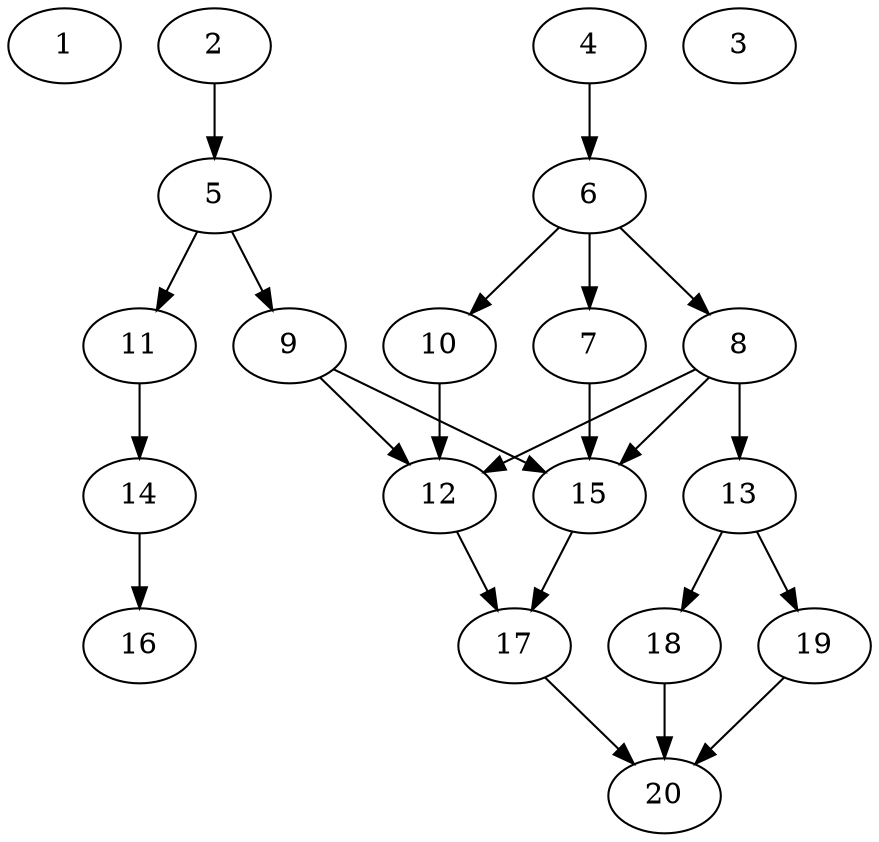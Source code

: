 // DAG automatically generated by daggen at Thu Jul 21 18:30:23 2022
// ./daggen --dot -n 20 --ccr 0.5 --fat 0.5 --regular 0.5 --density 0.6
digraph G {
  1 [compute_size="231928233984", trans_size="71268", result_size="0", ram="37179512",alpha="0.14"]
  2 [compute_size="8343707107", trans_size="410612", result_size="74752", ram="38536040",alpha="0.12"]
  2 -> 5 [size ="74752"]
  3 [compute_size="3218157296", trans_size="955933", result_size="0", ram="30174772",alpha="0.03"]
  4 [compute_size="549755813888", trans_size="64375", result_size="91136", ram="33924368",alpha="0.05"]
  4 -> 6 [size ="91136"]
  5 [compute_size="231928233984", trans_size="287702", result_size="13312", ram="22216572",alpha="0.11"]
  5 -> 9 [size ="13312"]
  5 -> 11 [size ="13312"]
  6 [compute_size="89261115408", trans_size="215335", result_size="74752", ram="1656098",alpha="0.01"]
  6 -> 7 [size ="74752"]
  6 -> 8 [size ="74752"]
  6 -> 10 [size ="74752"]
  7 [compute_size="615871618501", trans_size="468808", result_size="9216", ram="25653608",alpha="0.12"]
  7 -> 15 [size ="9216"]
  8 [compute_size="368293445632", trans_size="983145", result_size="9216", ram="49954828",alpha="0.04"]
  8 -> 12 [size ="9216"]
  8 -> 13 [size ="9216"]
  8 -> 15 [size ="9216"]
  9 [compute_size="193444989296", trans_size="551985", result_size="91136", ram="3653499",alpha="0.20"]
  9 -> 12 [size ="91136"]
  9 -> 15 [size ="91136"]
  10 [compute_size="2126408445", trans_size="270646", result_size="70656", ram="44280080",alpha="0.07"]
  10 -> 12 [size ="70656"]
  11 [compute_size="1396976628", trans_size="443113", result_size="74752", ram="41865944",alpha="0.00"]
  11 -> 14 [size ="74752"]
  12 [compute_size="13246597408", trans_size="335438", result_size="70656", ram="7281563",alpha="0.12"]
  12 -> 17 [size ="70656"]
  13 [compute_size="7066493356", trans_size="739657", result_size="9216", ram="44927160",alpha="0.18"]
  13 -> 18 [size ="9216"]
  13 -> 19 [size ="9216"]
  14 [compute_size="231928233984", trans_size="127252", result_size="13312", ram="22622168",alpha="0.02"]
  14 -> 16 [size ="13312"]
  15 [compute_size="134217728000", trans_size="581757", result_size="1024", ram="48065860",alpha="0.00"]
  15 -> 17 [size ="1024"]
  16 [compute_size="450967919148", trans_size="852318", result_size="0", ram="32779130",alpha="0.12"]
  17 [compute_size="71111572587", trans_size="652756", result_size="1024", ram="11094445",alpha="0.10"]
  17 -> 20 [size ="1024"]
  18 [compute_size="623517866", trans_size="371613", result_size="70656", ram="28226258",alpha="0.07"]
  18 -> 20 [size ="70656"]
  19 [compute_size="88182128100", trans_size="812769", result_size="74752", ram="22025290",alpha="0.06"]
  19 -> 20 [size ="74752"]
  20 [compute_size="334019992598", trans_size="186651", result_size="0", ram="3044839",alpha="0.02"]
}